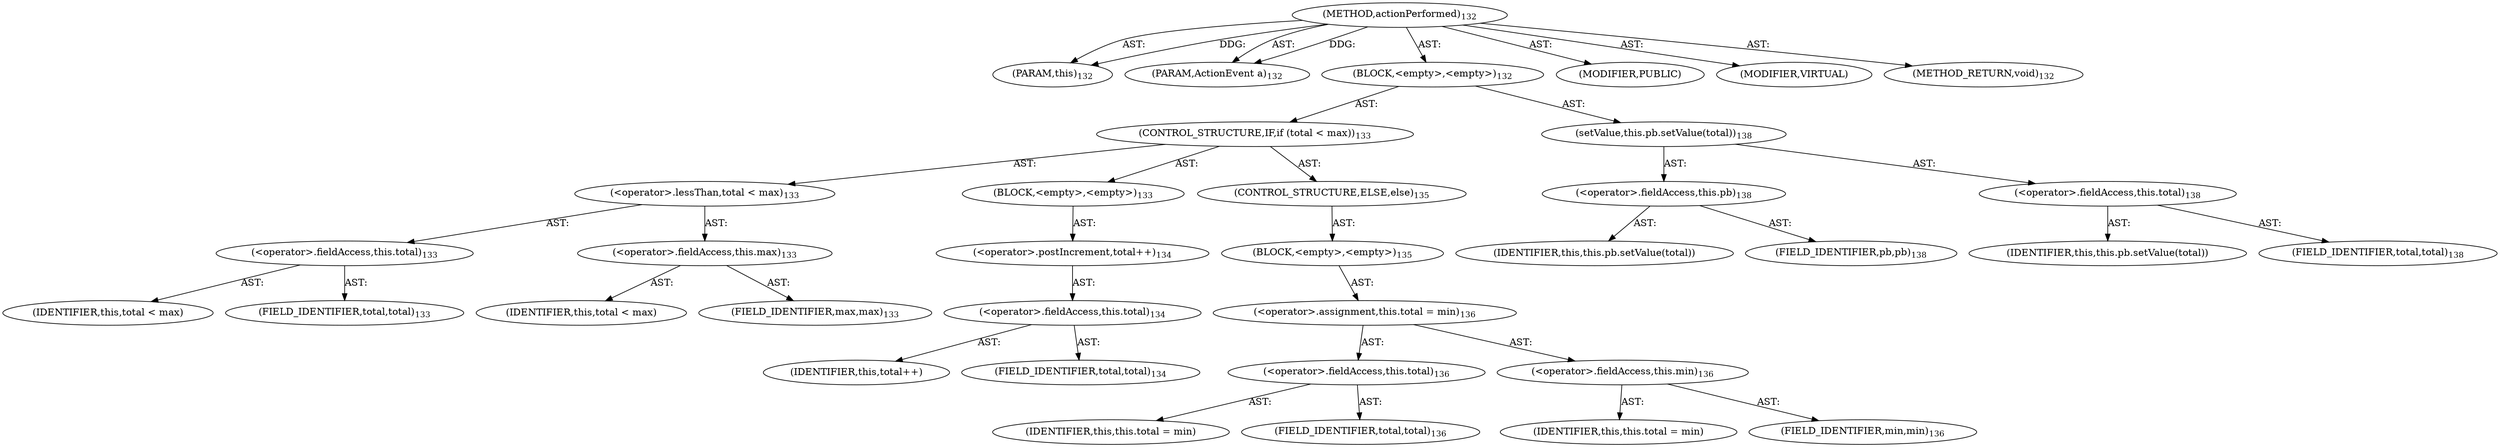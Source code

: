 digraph "actionPerformed" {  
"111669149700" [label = <(METHOD,actionPerformed)<SUB>132</SUB>> ]
"115964117007" [label = <(PARAM,this)<SUB>132</SUB>> ]
"115964117008" [label = <(PARAM,ActionEvent a)<SUB>132</SUB>> ]
"25769803785" [label = <(BLOCK,&lt;empty&gt;,&lt;empty&gt;)<SUB>132</SUB>> ]
"47244640258" [label = <(CONTROL_STRUCTURE,IF,if (total &lt; max))<SUB>133</SUB>> ]
"30064771173" [label = <(&lt;operator&gt;.lessThan,total &lt; max)<SUB>133</SUB>> ]
"30064771174" [label = <(&lt;operator&gt;.fieldAccess,this.total)<SUB>133</SUB>> ]
"68719476824" [label = <(IDENTIFIER,this,total &lt; max)> ]
"55834574885" [label = <(FIELD_IDENTIFIER,total,total)<SUB>133</SUB>> ]
"30064771175" [label = <(&lt;operator&gt;.fieldAccess,this.max)<SUB>133</SUB>> ]
"68719476825" [label = <(IDENTIFIER,this,total &lt; max)> ]
"55834574886" [label = <(FIELD_IDENTIFIER,max,max)<SUB>133</SUB>> ]
"25769803786" [label = <(BLOCK,&lt;empty&gt;,&lt;empty&gt;)<SUB>133</SUB>> ]
"30064771176" [label = <(&lt;operator&gt;.postIncrement,total++)<SUB>134</SUB>> ]
"30064771177" [label = <(&lt;operator&gt;.fieldAccess,this.total)<SUB>134</SUB>> ]
"68719476826" [label = <(IDENTIFIER,this,total++)> ]
"55834574887" [label = <(FIELD_IDENTIFIER,total,total)<SUB>134</SUB>> ]
"47244640259" [label = <(CONTROL_STRUCTURE,ELSE,else)<SUB>135</SUB>> ]
"25769803787" [label = <(BLOCK,&lt;empty&gt;,&lt;empty&gt;)<SUB>135</SUB>> ]
"30064771178" [label = <(&lt;operator&gt;.assignment,this.total = min)<SUB>136</SUB>> ]
"30064771179" [label = <(&lt;operator&gt;.fieldAccess,this.total)<SUB>136</SUB>> ]
"68719476827" [label = <(IDENTIFIER,this,this.total = min)> ]
"55834574888" [label = <(FIELD_IDENTIFIER,total,total)<SUB>136</SUB>> ]
"30064771180" [label = <(&lt;operator&gt;.fieldAccess,this.min)<SUB>136</SUB>> ]
"68719476828" [label = <(IDENTIFIER,this,this.total = min)> ]
"55834574889" [label = <(FIELD_IDENTIFIER,min,min)<SUB>136</SUB>> ]
"30064771181" [label = <(setValue,this.pb.setValue(total))<SUB>138</SUB>> ]
"30064771182" [label = <(&lt;operator&gt;.fieldAccess,this.pb)<SUB>138</SUB>> ]
"68719476829" [label = <(IDENTIFIER,this,this.pb.setValue(total))> ]
"55834574890" [label = <(FIELD_IDENTIFIER,pb,pb)<SUB>138</SUB>> ]
"30064771183" [label = <(&lt;operator&gt;.fieldAccess,this.total)<SUB>138</SUB>> ]
"68719476830" [label = <(IDENTIFIER,this,this.pb.setValue(total))> ]
"55834574891" [label = <(FIELD_IDENTIFIER,total,total)<SUB>138</SUB>> ]
"133143986189" [label = <(MODIFIER,PUBLIC)> ]
"133143986190" [label = <(MODIFIER,VIRTUAL)> ]
"128849018884" [label = <(METHOD_RETURN,void)<SUB>132</SUB>> ]
  "111669149700" -> "115964117007"  [ label = "AST: "] 
  "111669149700" -> "115964117008"  [ label = "AST: "] 
  "111669149700" -> "25769803785"  [ label = "AST: "] 
  "111669149700" -> "133143986189"  [ label = "AST: "] 
  "111669149700" -> "133143986190"  [ label = "AST: "] 
  "111669149700" -> "128849018884"  [ label = "AST: "] 
  "25769803785" -> "47244640258"  [ label = "AST: "] 
  "25769803785" -> "30064771181"  [ label = "AST: "] 
  "47244640258" -> "30064771173"  [ label = "AST: "] 
  "47244640258" -> "25769803786"  [ label = "AST: "] 
  "47244640258" -> "47244640259"  [ label = "AST: "] 
  "30064771173" -> "30064771174"  [ label = "AST: "] 
  "30064771173" -> "30064771175"  [ label = "AST: "] 
  "30064771174" -> "68719476824"  [ label = "AST: "] 
  "30064771174" -> "55834574885"  [ label = "AST: "] 
  "30064771175" -> "68719476825"  [ label = "AST: "] 
  "30064771175" -> "55834574886"  [ label = "AST: "] 
  "25769803786" -> "30064771176"  [ label = "AST: "] 
  "30064771176" -> "30064771177"  [ label = "AST: "] 
  "30064771177" -> "68719476826"  [ label = "AST: "] 
  "30064771177" -> "55834574887"  [ label = "AST: "] 
  "47244640259" -> "25769803787"  [ label = "AST: "] 
  "25769803787" -> "30064771178"  [ label = "AST: "] 
  "30064771178" -> "30064771179"  [ label = "AST: "] 
  "30064771178" -> "30064771180"  [ label = "AST: "] 
  "30064771179" -> "68719476827"  [ label = "AST: "] 
  "30064771179" -> "55834574888"  [ label = "AST: "] 
  "30064771180" -> "68719476828"  [ label = "AST: "] 
  "30064771180" -> "55834574889"  [ label = "AST: "] 
  "30064771181" -> "30064771182"  [ label = "AST: "] 
  "30064771181" -> "30064771183"  [ label = "AST: "] 
  "30064771182" -> "68719476829"  [ label = "AST: "] 
  "30064771182" -> "55834574890"  [ label = "AST: "] 
  "30064771183" -> "68719476830"  [ label = "AST: "] 
  "30064771183" -> "55834574891"  [ label = "AST: "] 
  "111669149700" -> "115964117007"  [ label = "DDG: "] 
  "111669149700" -> "115964117008"  [ label = "DDG: "] 
}
